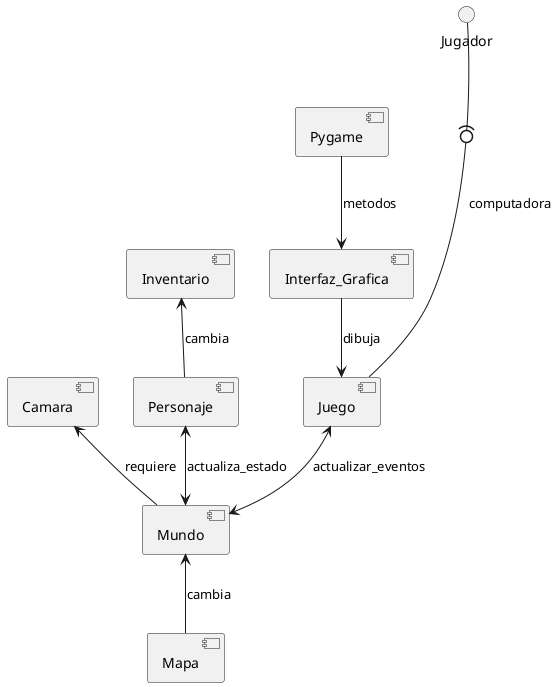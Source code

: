 @startuml DiagramaComponente
[Juego]
[Camara]
[Interfaz_Grafica]
[Inventario]
[Mapa]
[Mundo]
[Personaje]
[Pygame]
[Mundo]
Jugador --(0-- Juego : computadora
Juego  <--> Mundo: actualizar_eventos
Interfaz_Grafica --> Juego: dibuja
Pygame --> Interfaz_Grafica: metodos
Camara <-- Mundo: requiere
Personaje <--> Mundo: actualiza_estado
Mundo <-- Mapa: cambia
Inventario <-- Personaje: cambia
@enduml
